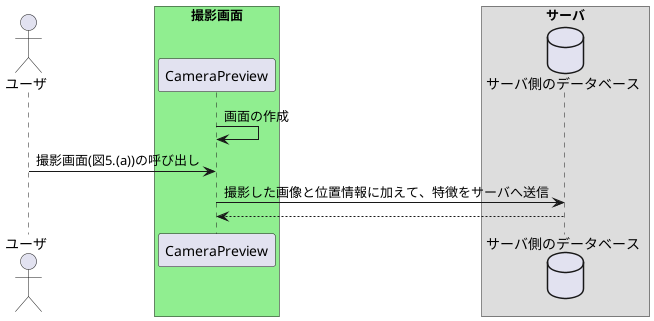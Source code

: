 @startuml

actor ユーザ as u

box "撮影画面" #LightGreen
participant CameraPreview as cp
cp -> cp :画面の作成
u -> cp:撮影画面(図5.(a))の呼び出し
end box



box "サーバ"

database サーバ側のデータベース as db2

endbox
cp -> db2:撮影した画像と位置情報に加えて、特徴をサーバへ送信
db2 --> cp:



@enduml